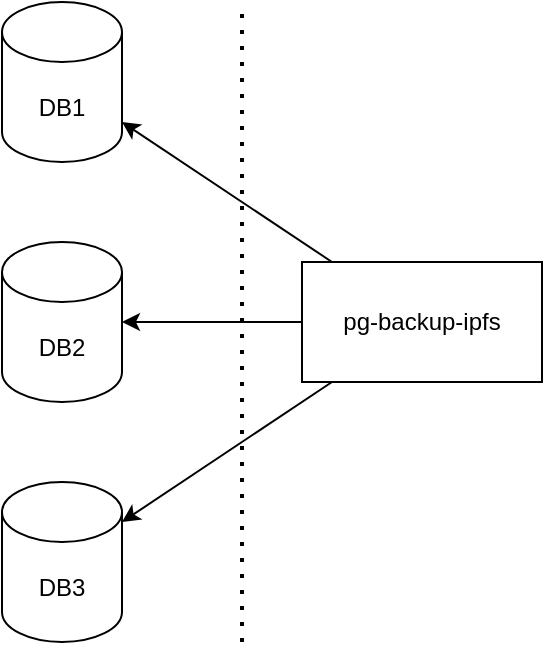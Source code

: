<mxfile version="20.7.4" type="device" pages="2"><diagram id="A-KhTy8IJd5f-0tvRekt" name="external"><mxGraphModel dx="783" dy="576" grid="1" gridSize="10" guides="1" tooltips="1" connect="1" arrows="1" fold="1" page="1" pageScale="1" pageWidth="827" pageHeight="1169" math="0" shadow="0"><root><mxCell id="0"/><mxCell id="1" parent="0"/><mxCell id="ZDllS5ks6CHgPtYbOJtJ-1" value="DB1" style="shape=cylinder3;whiteSpace=wrap;html=1;boundedLbl=1;backgroundOutline=1;size=15;" vertex="1" parent="1"><mxGeometry x="80" y="80" width="60" height="80" as="geometry"/></mxCell><mxCell id="ZDllS5ks6CHgPtYbOJtJ-2" value="DB2" style="shape=cylinder3;whiteSpace=wrap;html=1;boundedLbl=1;backgroundOutline=1;size=15;" vertex="1" parent="1"><mxGeometry x="80" y="200" width="60" height="80" as="geometry"/></mxCell><mxCell id="ZDllS5ks6CHgPtYbOJtJ-3" value="DB3" style="shape=cylinder3;whiteSpace=wrap;html=1;boundedLbl=1;backgroundOutline=1;size=15;" vertex="1" parent="1"><mxGeometry x="80" y="320" width="60" height="80" as="geometry"/></mxCell><mxCell id="ZDllS5ks6CHgPtYbOJtJ-4" value="" style="endArrow=none;dashed=1;html=1;dashPattern=1 3;strokeWidth=2;rounded=0;" edge="1" parent="1"><mxGeometry width="50" height="50" relative="1" as="geometry"><mxPoint x="200" y="400" as="sourcePoint"/><mxPoint x="200" y="80" as="targetPoint"/></mxGeometry></mxCell><mxCell id="ZDllS5ks6CHgPtYbOJtJ-6" style="rounded=0;orthogonalLoop=1;jettySize=auto;html=1;" edge="1" parent="1" source="ZDllS5ks6CHgPtYbOJtJ-5" target="ZDllS5ks6CHgPtYbOJtJ-1"><mxGeometry relative="1" as="geometry"/></mxCell><mxCell id="ZDllS5ks6CHgPtYbOJtJ-7" style="edgeStyle=none;rounded=0;orthogonalLoop=1;jettySize=auto;html=1;" edge="1" parent="1" source="ZDllS5ks6CHgPtYbOJtJ-5" target="ZDllS5ks6CHgPtYbOJtJ-2"><mxGeometry relative="1" as="geometry"/></mxCell><mxCell id="ZDllS5ks6CHgPtYbOJtJ-8" style="edgeStyle=none;rounded=0;orthogonalLoop=1;jettySize=auto;html=1;" edge="1" parent="1" source="ZDllS5ks6CHgPtYbOJtJ-5" target="ZDllS5ks6CHgPtYbOJtJ-3"><mxGeometry relative="1" as="geometry"/></mxCell><mxCell id="ZDllS5ks6CHgPtYbOJtJ-5" value="pg-backup-ipfs" style="rounded=0;whiteSpace=wrap;html=1;" vertex="1" parent="1"><mxGeometry x="230" y="210" width="120" height="60" as="geometry"/></mxCell></root></mxGraphModel></diagram><diagram id="MebQqFLZNH8icE20SQm3" name="sidecar"><mxGraphModel dx="783" dy="576" grid="1" gridSize="10" guides="1" tooltips="1" connect="1" arrows="1" fold="1" page="1" pageScale="1" pageWidth="827" pageHeight="1169" math="0" shadow="0"><root><mxCell id="0"/><mxCell id="1" parent="0"/><mxCell id="fySAZun2TJygMeIt5C81-10" value="" style="group" vertex="1" connectable="0" parent="1"><mxGeometry x="100" y="90" width="260" height="120" as="geometry"/></mxCell><mxCell id="fySAZun2TJygMeIt5C81-7" value="" style="rounded=1;whiteSpace=wrap;html=1;fillColor=none;dashed=1;" vertex="1" parent="fySAZun2TJygMeIt5C81-10"><mxGeometry width="260" height="120" as="geometry"/></mxCell><mxCell id="fySAZun2TJygMeIt5C81-1" value="DB1" style="shape=cylinder3;whiteSpace=wrap;html=1;boundedLbl=1;backgroundOutline=1;size=15;" vertex="1" parent="fySAZun2TJygMeIt5C81-10"><mxGeometry x="20" y="20" width="60" height="80" as="geometry"/></mxCell><mxCell id="fySAZun2TJygMeIt5C81-13" style="edgeStyle=none;rounded=0;orthogonalLoop=1;jettySize=auto;html=1;" edge="1" parent="fySAZun2TJygMeIt5C81-10" source="fySAZun2TJygMeIt5C81-4" target="fySAZun2TJygMeIt5C81-1"><mxGeometry relative="1" as="geometry"/></mxCell><mxCell id="fySAZun2TJygMeIt5C81-4" value="pg-backup-ipfs" style="rounded=0;whiteSpace=wrap;html=1;" vertex="1" parent="fySAZun2TJygMeIt5C81-10"><mxGeometry x="120" y="30" width="120" height="60" as="geometry"/></mxCell><mxCell id="fySAZun2TJygMeIt5C81-11" value="" style="group" vertex="1" connectable="0" parent="1"><mxGeometry x="100" y="350" width="260" height="120" as="geometry"/></mxCell><mxCell id="fySAZun2TJygMeIt5C81-9" value="" style="rounded=1;whiteSpace=wrap;html=1;fillColor=none;dashed=1;" vertex="1" parent="fySAZun2TJygMeIt5C81-11"><mxGeometry width="260" height="120" as="geometry"/></mxCell><mxCell id="fySAZun2TJygMeIt5C81-3" value="DB3" style="shape=cylinder3;whiteSpace=wrap;html=1;boundedLbl=1;backgroundOutline=1;size=15;" vertex="1" parent="fySAZun2TJygMeIt5C81-11"><mxGeometry x="20" y="20" width="60" height="80" as="geometry"/></mxCell><mxCell id="fySAZun2TJygMeIt5C81-15" style="edgeStyle=none;rounded=0;orthogonalLoop=1;jettySize=auto;html=1;" edge="1" parent="fySAZun2TJygMeIt5C81-11" source="fySAZun2TJygMeIt5C81-6" target="fySAZun2TJygMeIt5C81-3"><mxGeometry relative="1" as="geometry"/></mxCell><mxCell id="fySAZun2TJygMeIt5C81-6" value="pg-backup-ipfs" style="rounded=0;whiteSpace=wrap;html=1;" vertex="1" parent="fySAZun2TJygMeIt5C81-11"><mxGeometry x="120" y="30" width="120" height="60" as="geometry"/></mxCell><mxCell id="fySAZun2TJygMeIt5C81-12" value="" style="group" vertex="1" connectable="0" parent="1"><mxGeometry x="100" y="220" width="260" height="120" as="geometry"/></mxCell><mxCell id="fySAZun2TJygMeIt5C81-8" value="" style="rounded=1;whiteSpace=wrap;html=1;fillColor=none;dashed=1;" vertex="1" parent="fySAZun2TJygMeIt5C81-12"><mxGeometry width="260" height="120" as="geometry"/></mxCell><mxCell id="fySAZun2TJygMeIt5C81-2" value="DB2" style="shape=cylinder3;whiteSpace=wrap;html=1;boundedLbl=1;backgroundOutline=1;size=15;" vertex="1" parent="fySAZun2TJygMeIt5C81-12"><mxGeometry x="20" y="20" width="60" height="80" as="geometry"/></mxCell><mxCell id="fySAZun2TJygMeIt5C81-14" style="edgeStyle=none;rounded=0;orthogonalLoop=1;jettySize=auto;html=1;" edge="1" parent="fySAZun2TJygMeIt5C81-12" source="fySAZun2TJygMeIt5C81-5" target="fySAZun2TJygMeIt5C81-2"><mxGeometry relative="1" as="geometry"/></mxCell><mxCell id="fySAZun2TJygMeIt5C81-5" value="pg-backup-ipfs" style="rounded=0;whiteSpace=wrap;html=1;" vertex="1" parent="fySAZun2TJygMeIt5C81-12"><mxGeometry x="120" y="30" width="120" height="60" as="geometry"/></mxCell></root></mxGraphModel></diagram></mxfile>